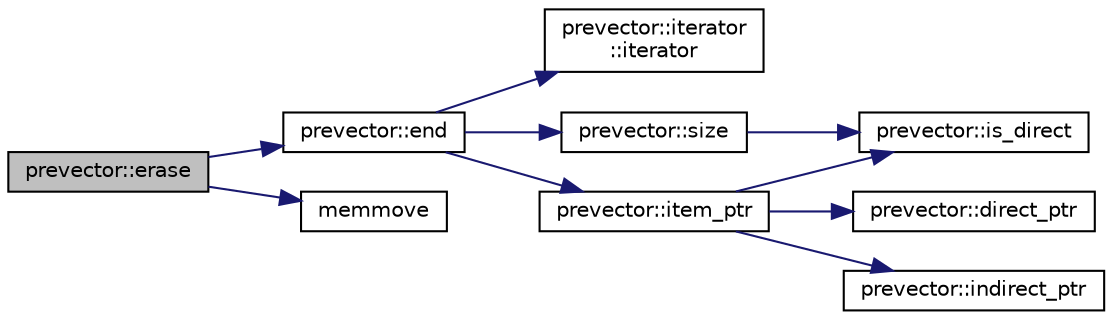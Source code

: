 digraph "prevector::erase"
{
  edge [fontname="Helvetica",fontsize="10",labelfontname="Helvetica",labelfontsize="10"];
  node [fontname="Helvetica",fontsize="10",shape=record];
  rankdir="LR";
  Node274 [label="prevector::erase",height=0.2,width=0.4,color="black", fillcolor="grey75", style="filled", fontcolor="black"];
  Node274 -> Node275 [color="midnightblue",fontsize="10",style="solid",fontname="Helvetica"];
  Node275 [label="prevector::end",height=0.2,width=0.4,color="black", fillcolor="white", style="filled",URL="$de/d38/classprevector.html#aab7f6e13a3cac85cc340fc6b90c5365c"];
  Node275 -> Node276 [color="midnightblue",fontsize="10",style="solid",fontname="Helvetica"];
  Node276 [label="prevector::iterator\l::iterator",height=0.2,width=0.4,color="black", fillcolor="white", style="filled",URL="$df/d4b/classprevector_1_1iterator.html#ae9dd2b5e8d96f866e4b05d6b7535f285"];
  Node275 -> Node277 [color="midnightblue",fontsize="10",style="solid",fontname="Helvetica"];
  Node277 [label="prevector::item_ptr",height=0.2,width=0.4,color="black", fillcolor="white", style="filled",URL="$de/d38/classprevector.html#a59f1d7bcbc751cfa0faddd7ffa184846"];
  Node277 -> Node278 [color="midnightblue",fontsize="10",style="solid",fontname="Helvetica"];
  Node278 [label="prevector::is_direct",height=0.2,width=0.4,color="black", fillcolor="white", style="filled",URL="$de/d38/classprevector.html#a933e204a7e29c6bbc85479d023c00ff8"];
  Node277 -> Node279 [color="midnightblue",fontsize="10",style="solid",fontname="Helvetica"];
  Node279 [label="prevector::direct_ptr",height=0.2,width=0.4,color="black", fillcolor="white", style="filled",URL="$de/d38/classprevector.html#a20150a43dd87c33f0e855a55bd3418e8"];
  Node277 -> Node280 [color="midnightblue",fontsize="10",style="solid",fontname="Helvetica"];
  Node280 [label="prevector::indirect_ptr",height=0.2,width=0.4,color="black", fillcolor="white", style="filled",URL="$de/d38/classprevector.html#ae3343cc65be9fd678b4a6f8305624de6"];
  Node275 -> Node281 [color="midnightblue",fontsize="10",style="solid",fontname="Helvetica"];
  Node281 [label="prevector::size",height=0.2,width=0.4,color="black", fillcolor="white", style="filled",URL="$de/d38/classprevector.html#a626f7d206dbc24e5610631809762758b"];
  Node281 -> Node278 [color="midnightblue",fontsize="10",style="solid",fontname="Helvetica"];
  Node274 -> Node282 [color="midnightblue",fontsize="10",style="solid",fontname="Helvetica"];
  Node282 [label="memmove",height=0.2,width=0.4,color="black", fillcolor="white", style="filled",URL="$d5/d9f/glibc__compat_8cpp.html#a9778d49e9029dd75bc53ecbbf9f5e9a1"];
}
